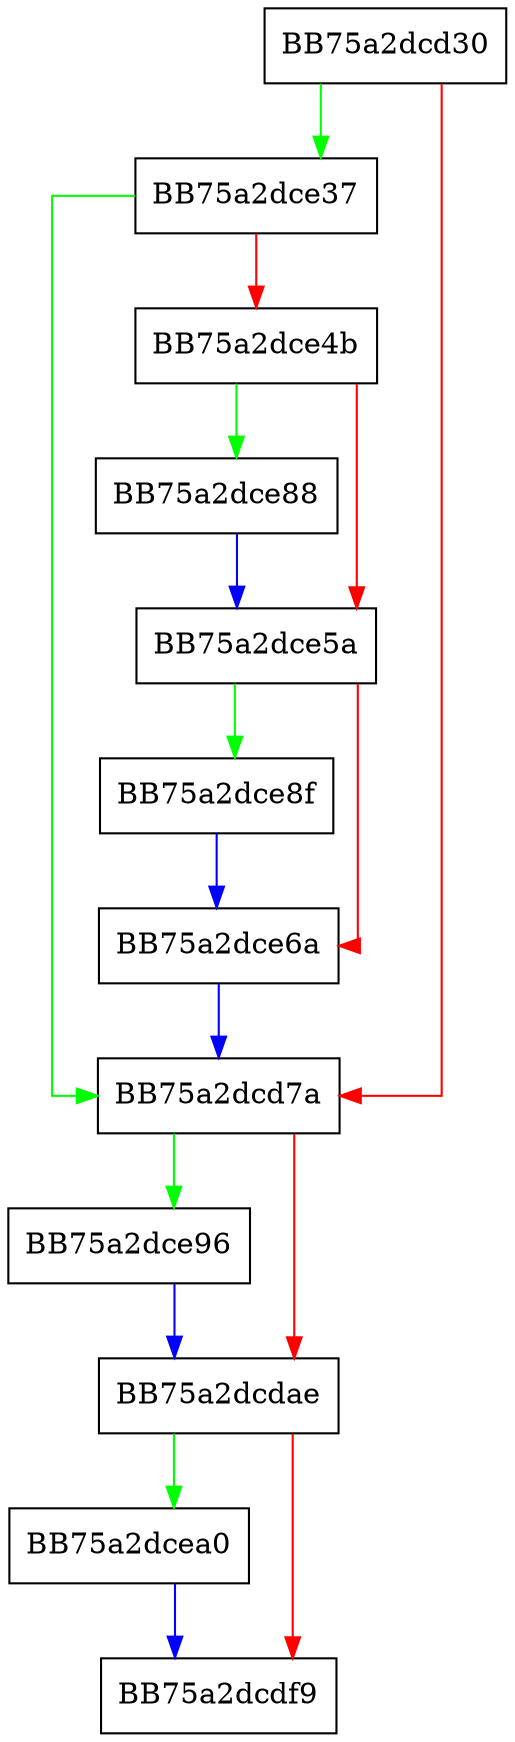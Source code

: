 digraph Split {
  node [shape="box"];
  graph [splines=ortho];
  BB75a2dcd30 -> BB75a2dce37 [color="green"];
  BB75a2dcd30 -> BB75a2dcd7a [color="red"];
  BB75a2dcd7a -> BB75a2dce96 [color="green"];
  BB75a2dcd7a -> BB75a2dcdae [color="red"];
  BB75a2dcdae -> BB75a2dcea0 [color="green"];
  BB75a2dcdae -> BB75a2dcdf9 [color="red"];
  BB75a2dce37 -> BB75a2dcd7a [color="green"];
  BB75a2dce37 -> BB75a2dce4b [color="red"];
  BB75a2dce4b -> BB75a2dce88 [color="green"];
  BB75a2dce4b -> BB75a2dce5a [color="red"];
  BB75a2dce5a -> BB75a2dce8f [color="green"];
  BB75a2dce5a -> BB75a2dce6a [color="red"];
  BB75a2dce6a -> BB75a2dcd7a [color="blue"];
  BB75a2dce88 -> BB75a2dce5a [color="blue"];
  BB75a2dce8f -> BB75a2dce6a [color="blue"];
  BB75a2dce96 -> BB75a2dcdae [color="blue"];
  BB75a2dcea0 -> BB75a2dcdf9 [color="blue"];
}